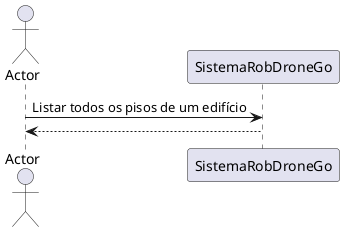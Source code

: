 @startuml
actor Actor as actor
participant SistemaRobDroneGo as srdg
actor -> srdg: Listar todos os pisos de um edifício
srdg --> actor
@enduml